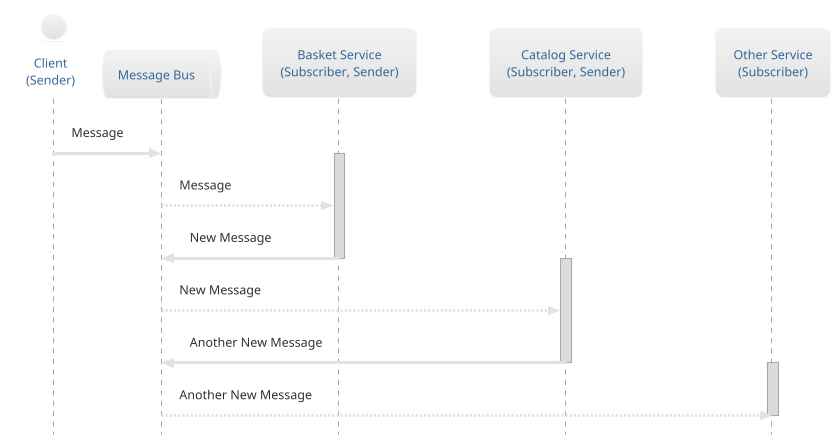 ﻿@startuml
!theme lightgray
skinparam style strictuml
skinparam DefaultFontName Arial
skinparam backgroundColor White

entity "Client\n(Sender)" as Client
queue "Message Bus" as Bus
participant "Basket Service\n(Subscriber, Sender)" as BS
participant "Catalog Service\n(Subscriber, Sender)" as CS
participant "Other Service\n(Subscriber)" as OS

Client -> Bus : Message


activate BS
Bus --> BS: Message
BS -> Bus : New Message
deactivate BS

activate CS
Bus --> CS: New Message
CS -> Bus : Another New Message
deactivate CS

activate OS
Bus --> OS: Another New Message
deactivate OS

@enduml